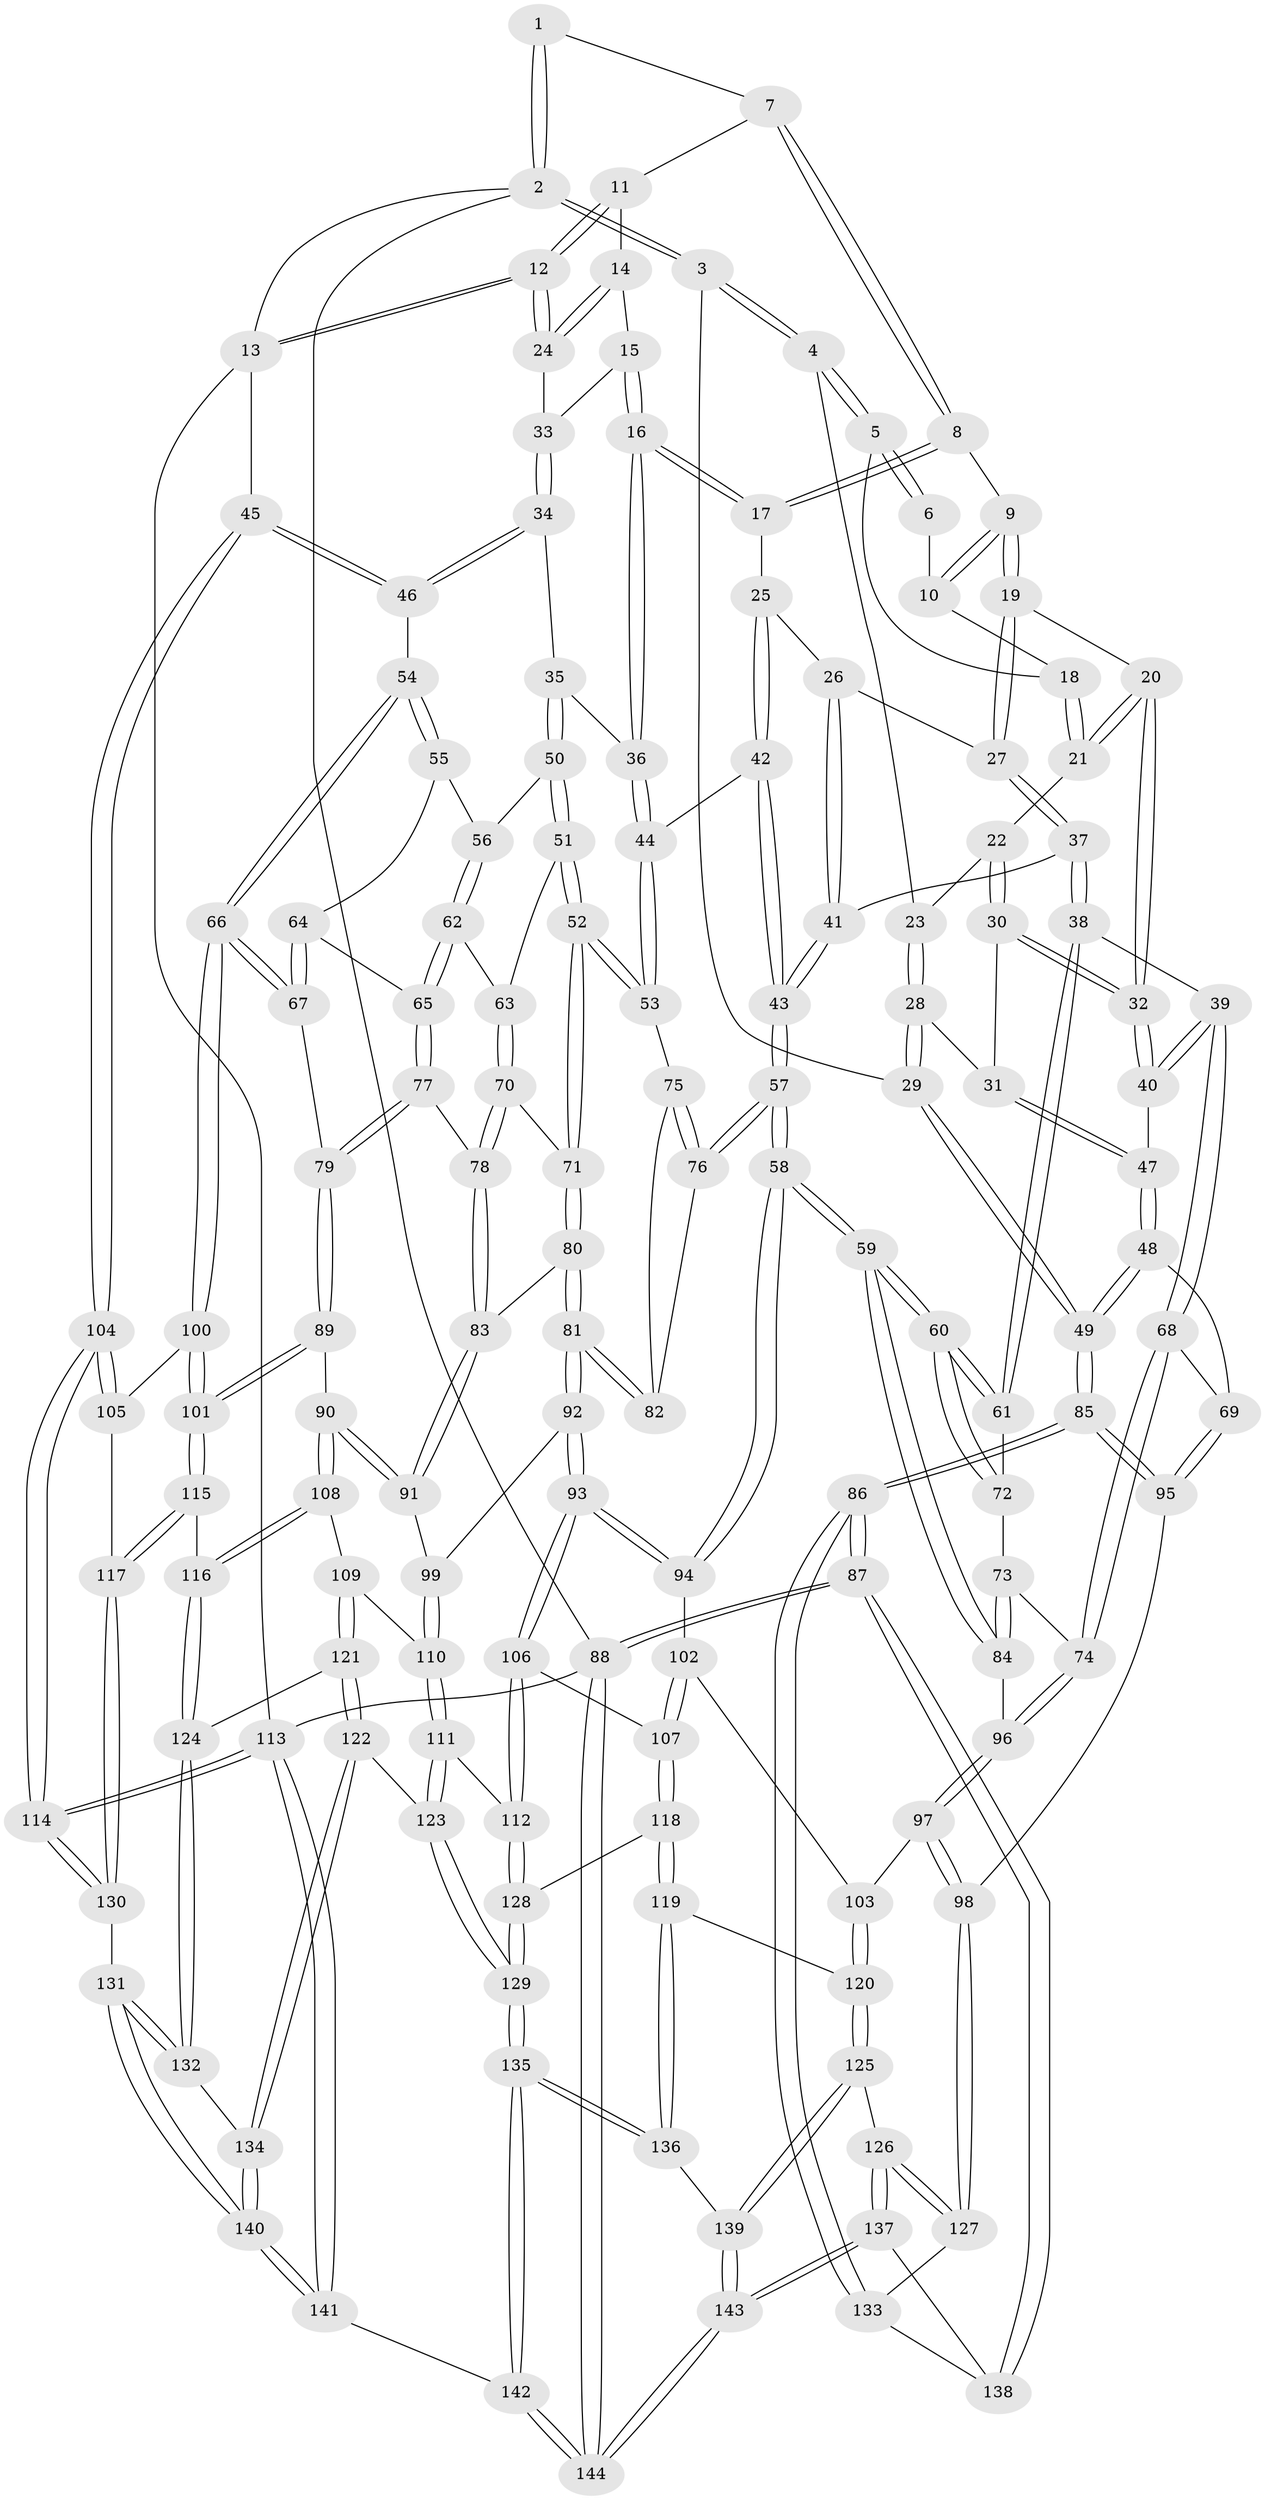 // Generated by graph-tools (version 1.1) at 2025/03/03/09/25 03:03:26]
// undirected, 144 vertices, 357 edges
graph export_dot {
graph [start="1"]
  node [color=gray90,style=filled];
  1 [pos="+0.1891062479821128+0"];
  2 [pos="+0+0"];
  3 [pos="+0+0.14848790958330707"];
  4 [pos="+0.11064597588307548+0.09365690615788358"];
  5 [pos="+0.12192589453301853+0.07234653657240517"];
  6 [pos="+0.1887945153746219+0"];
  7 [pos="+0.48712646885505917+0"];
  8 [pos="+0.45809708570708496+0.0629488921009277"];
  9 [pos="+0.3352889391746485+0.1152732117755929"];
  10 [pos="+0.26140212007500896+0.08519386350341253"];
  11 [pos="+0.5559477388891904+0"];
  12 [pos="+1+0"];
  13 [pos="+1+0"];
  14 [pos="+0.703754454682492+0.10309313866691121"];
  15 [pos="+0.6992934482811992+0.15074625033812936"];
  16 [pos="+0.6529465096441639+0.21936133158235915"];
  17 [pos="+0.49903923187341254+0.15427196486086275"];
  18 [pos="+0.24997261527123288+0.09256059287691144"];
  19 [pos="+0.2976082969618782+0.20678591254296125"];
  20 [pos="+0.29406808089913994+0.20697623869193488"];
  21 [pos="+0.21636840992419165+0.14874267470824354"];
  22 [pos="+0.14901192716490644+0.17182786947131626"];
  23 [pos="+0.14191351512246744+0.16122125868219242"];
  24 [pos="+1+0"];
  25 [pos="+0.462321876650185+0.2131613621296912"];
  26 [pos="+0.41472544658425065+0.23567403453195684"];
  27 [pos="+0.3132844615827595+0.22609271529166455"];
  28 [pos="+0+0.22905009390226905"];
  29 [pos="+0+0.16325550887883564"];
  30 [pos="+0.1498634024179115+0.2693959894388791"];
  31 [pos="+0+0.257335299577607"];
  32 [pos="+0.15683649305800693+0.27741368163242675"];
  33 [pos="+0.9098573568867251+0.14904027345520438"];
  34 [pos="+0.877901303825844+0.27927045329479894"];
  35 [pos="+0.6902830610634891+0.2937930596025101"];
  36 [pos="+0.6698568378265882+0.2733560504325179"];
  37 [pos="+0.3126444237755966+0.3465433299675189"];
  38 [pos="+0.23046255079865674+0.3713382211047962"];
  39 [pos="+0.2018906554262039+0.36451835631611945"];
  40 [pos="+0.17715862486384548+0.3432666763332001"];
  41 [pos="+0.35408071070983577+0.35739305398862803"];
  42 [pos="+0.48367729968154777+0.38751445897795056"];
  43 [pos="+0.424597474980857+0.41212869278141073"];
  44 [pos="+0.4961534709353246+0.3890779352986632"];
  45 [pos="+1+0.4590934203801287"];
  46 [pos="+1+0.4624295053401117"];
  47 [pos="+0.06828308336383888+0.4003910984627094"];
  48 [pos="+0.03162218913870266+0.4522824362393573"];
  49 [pos="+0+0.5036465164372246"];
  50 [pos="+0.6945629254330259+0.31993431492869684"];
  51 [pos="+0.6629833131973719+0.394955604423447"];
  52 [pos="+0.6116712038163661+0.4627966805415615"];
  53 [pos="+0.5567823939382092+0.454901289545613"];
  54 [pos="+0.9975491425284119+0.4646018871499595"];
  55 [pos="+0.7653195566921299+0.397194135282786"];
  56 [pos="+0.7200347746757721+0.3551131855006058"];
  57 [pos="+0.37884899551176515+0.5546994466864769"];
  58 [pos="+0.3785856344964482+0.5550573314180874"];
  59 [pos="+0.353584091120764+0.5467913438268828"];
  60 [pos="+0.3435148779005255+0.5387744741656889"];
  61 [pos="+0.2516600166702995+0.4203650999919497"];
  62 [pos="+0.7205086794669635+0.46808016806366654"];
  63 [pos="+0.6921471280438418+0.4585776099729791"];
  64 [pos="+0.7634607661863273+0.42797533167112195"];
  65 [pos="+0.7281693221422397+0.479004572507221"];
  66 [pos="+0.9779244377748162+0.48220861753368094"];
  67 [pos="+0.8047460445174541+0.5448957179579816"];
  68 [pos="+0.14609882985345077+0.5244071371312876"];
  69 [pos="+0.12714492218610524+0.5263988336968979"];
  70 [pos="+0.6462200518911605+0.5010028529112903"];
  71 [pos="+0.6359990700983223+0.49896021221147757"];
  72 [pos="+0.22636940995986865+0.5066391728399798"];
  73 [pos="+0.19457620084245866+0.5165730936189848"];
  74 [pos="+0.14708441969333513+0.5250101135625165"];
  75 [pos="+0.5555953277822326+0.4588083873318363"];
  76 [pos="+0.4585417322365804+0.542988869285809"];
  77 [pos="+0.7423469929705645+0.527899062433661"];
  78 [pos="+0.7109486662470645+0.5322731002906417"];
  79 [pos="+0.798220961016288+0.5485018367048403"];
  80 [pos="+0.607669038352879+0.5604793542823115"];
  81 [pos="+0.5741444394522874+0.5803260168491561"];
  82 [pos="+0.544056010011164+0.544670172098727"];
  83 [pos="+0.6690146792138157+0.5887940821595007"];
  84 [pos="+0.2758357634278631+0.5673558269223987"];
  85 [pos="+0+0.637652412950658"];
  86 [pos="+0+0.9727346313170186"];
  87 [pos="+0+1"];
  88 [pos="+0+1"];
  89 [pos="+0.7750984250377538+0.631844046118115"];
  90 [pos="+0.7223558578972582+0.6715975294262306"];
  91 [pos="+0.6776983375777323+0.648509199937248"];
  92 [pos="+0.5619730012352815+0.642517763968577"];
  93 [pos="+0.558972332590036+0.6446801735547263"];
  94 [pos="+0.37936294259398384+0.5605714673889689"];
  95 [pos="+0.018955340904149787+0.668986543255974"];
  96 [pos="+0.1974273156418337+0.5979699703451022"];
  97 [pos="+0.19338974378620483+0.695567942225573"];
  98 [pos="+0.13214339812858109+0.7425559109240113"];
  99 [pos="+0.6230110681318647+0.6569811438155528"];
  100 [pos="+0.9300610766245522+0.6313953979658173"];
  101 [pos="+0.8725414463771314+0.7060441132838784"];
  102 [pos="+0.37439273637117115+0.5909037735460465"];
  103 [pos="+0.2720751118670615+0.6931563260612802"];
  104 [pos="+1+0.7039668027572225"];
  105 [pos="+0.9937217211866269+0.7241434408015766"];
  106 [pos="+0.5244283409742135+0.7196600383500669"];
  107 [pos="+0.42820883807452964+0.7102868278483281"];
  108 [pos="+0.7221826028334244+0.693631051397619"];
  109 [pos="+0.7053885796331505+0.7208978132955591"];
  110 [pos="+0.630266127429879+0.7379693628181415"];
  111 [pos="+0.6030279728675062+0.7680688502979085"];
  112 [pos="+0.531898361904262+0.7351214928858669"];
  113 [pos="+1+1"];
  114 [pos="+1+1"];
  115 [pos="+0.8732057889459552+0.7545850135257239"];
  116 [pos="+0.8101311032905749+0.7725120416812867"];
  117 [pos="+0.9096517062198552+0.7875055520218393"];
  118 [pos="+0.3749830226339723+0.7981028746221236"];
  119 [pos="+0.3643949873107439+0.8050962518341994"];
  120 [pos="+0.35006819019839736+0.8013505405754404"];
  121 [pos="+0.7012494871075882+0.7732810234590057"];
  122 [pos="+0.6353720264103597+0.8300456376260098"];
  123 [pos="+0.6335075211979775+0.8287322414627026"];
  124 [pos="+0.7716452499793799+0.8208146348086852"];
  125 [pos="+0.20452121525311584+0.8585721318950809"];
  126 [pos="+0.18732677763052205+0.8490060900138486"];
  127 [pos="+0.13409351010322043+0.7597240030728223"];
  128 [pos="+0.5026840383875932+0.8275444927075498"];
  129 [pos="+0.5141802705556503+0.8550554659001828"];
  130 [pos="+0.9709580291725166+0.9492921418930508"];
  131 [pos="+0.7947791160587906+0.9098189306571535"];
  132 [pos="+0.7643010681890405+0.8670182953696477"];
  133 [pos="+0.04895734485239271+0.8390881062786868"];
  134 [pos="+0.6537159735804545+0.869672837795054"];
  135 [pos="+0.4893740581750029+1"];
  136 [pos="+0.3788507685193391+0.8817971081806677"];
  137 [pos="+0.10194968062842345+0.9371171319793168"];
  138 [pos="+0.07614469433520955+0.9360933217421168"];
  139 [pos="+0.25483308011581773+0.9618655600219296"];
  140 [pos="+0.5505408360971038+1"];
  141 [pos="+0.5500112316084049+1"];
  142 [pos="+0.5499367197233317+1"];
  143 [pos="+0.2607019296195318+1"];
  144 [pos="+0.26321182714749347+1"];
  1 -- 2;
  1 -- 2;
  1 -- 7;
  2 -- 3;
  2 -- 3;
  2 -- 13;
  2 -- 88;
  3 -- 4;
  3 -- 4;
  3 -- 29;
  4 -- 5;
  4 -- 5;
  4 -- 23;
  5 -- 6;
  5 -- 6;
  5 -- 18;
  6 -- 10;
  7 -- 8;
  7 -- 8;
  7 -- 11;
  8 -- 9;
  8 -- 17;
  8 -- 17;
  9 -- 10;
  9 -- 10;
  9 -- 19;
  9 -- 19;
  10 -- 18;
  11 -- 12;
  11 -- 12;
  11 -- 14;
  12 -- 13;
  12 -- 13;
  12 -- 24;
  12 -- 24;
  13 -- 45;
  13 -- 113;
  14 -- 15;
  14 -- 24;
  14 -- 24;
  15 -- 16;
  15 -- 16;
  15 -- 33;
  16 -- 17;
  16 -- 17;
  16 -- 36;
  16 -- 36;
  17 -- 25;
  18 -- 21;
  18 -- 21;
  19 -- 20;
  19 -- 27;
  19 -- 27;
  20 -- 21;
  20 -- 21;
  20 -- 32;
  20 -- 32;
  21 -- 22;
  22 -- 23;
  22 -- 30;
  22 -- 30;
  23 -- 28;
  23 -- 28;
  24 -- 33;
  25 -- 26;
  25 -- 42;
  25 -- 42;
  26 -- 27;
  26 -- 41;
  26 -- 41;
  27 -- 37;
  27 -- 37;
  28 -- 29;
  28 -- 29;
  28 -- 31;
  29 -- 49;
  29 -- 49;
  30 -- 31;
  30 -- 32;
  30 -- 32;
  31 -- 47;
  31 -- 47;
  32 -- 40;
  32 -- 40;
  33 -- 34;
  33 -- 34;
  34 -- 35;
  34 -- 46;
  34 -- 46;
  35 -- 36;
  35 -- 50;
  35 -- 50;
  36 -- 44;
  36 -- 44;
  37 -- 38;
  37 -- 38;
  37 -- 41;
  38 -- 39;
  38 -- 61;
  38 -- 61;
  39 -- 40;
  39 -- 40;
  39 -- 68;
  39 -- 68;
  40 -- 47;
  41 -- 43;
  41 -- 43;
  42 -- 43;
  42 -- 43;
  42 -- 44;
  43 -- 57;
  43 -- 57;
  44 -- 53;
  44 -- 53;
  45 -- 46;
  45 -- 46;
  45 -- 104;
  45 -- 104;
  46 -- 54;
  47 -- 48;
  47 -- 48;
  48 -- 49;
  48 -- 49;
  48 -- 69;
  49 -- 85;
  49 -- 85;
  50 -- 51;
  50 -- 51;
  50 -- 56;
  51 -- 52;
  51 -- 52;
  51 -- 63;
  52 -- 53;
  52 -- 53;
  52 -- 71;
  52 -- 71;
  53 -- 75;
  54 -- 55;
  54 -- 55;
  54 -- 66;
  54 -- 66;
  55 -- 56;
  55 -- 64;
  56 -- 62;
  56 -- 62;
  57 -- 58;
  57 -- 58;
  57 -- 76;
  57 -- 76;
  58 -- 59;
  58 -- 59;
  58 -- 94;
  58 -- 94;
  59 -- 60;
  59 -- 60;
  59 -- 84;
  59 -- 84;
  60 -- 61;
  60 -- 61;
  60 -- 72;
  60 -- 72;
  61 -- 72;
  62 -- 63;
  62 -- 65;
  62 -- 65;
  63 -- 70;
  63 -- 70;
  64 -- 65;
  64 -- 67;
  64 -- 67;
  65 -- 77;
  65 -- 77;
  66 -- 67;
  66 -- 67;
  66 -- 100;
  66 -- 100;
  67 -- 79;
  68 -- 69;
  68 -- 74;
  68 -- 74;
  69 -- 95;
  69 -- 95;
  70 -- 71;
  70 -- 78;
  70 -- 78;
  71 -- 80;
  71 -- 80;
  72 -- 73;
  73 -- 74;
  73 -- 84;
  73 -- 84;
  74 -- 96;
  74 -- 96;
  75 -- 76;
  75 -- 76;
  75 -- 82;
  76 -- 82;
  77 -- 78;
  77 -- 79;
  77 -- 79;
  78 -- 83;
  78 -- 83;
  79 -- 89;
  79 -- 89;
  80 -- 81;
  80 -- 81;
  80 -- 83;
  81 -- 82;
  81 -- 82;
  81 -- 92;
  81 -- 92;
  83 -- 91;
  83 -- 91;
  84 -- 96;
  85 -- 86;
  85 -- 86;
  85 -- 95;
  85 -- 95;
  86 -- 87;
  86 -- 87;
  86 -- 133;
  86 -- 133;
  87 -- 88;
  87 -- 88;
  87 -- 138;
  87 -- 138;
  88 -- 144;
  88 -- 144;
  88 -- 113;
  89 -- 90;
  89 -- 101;
  89 -- 101;
  90 -- 91;
  90 -- 91;
  90 -- 108;
  90 -- 108;
  91 -- 99;
  92 -- 93;
  92 -- 93;
  92 -- 99;
  93 -- 94;
  93 -- 94;
  93 -- 106;
  93 -- 106;
  94 -- 102;
  95 -- 98;
  96 -- 97;
  96 -- 97;
  97 -- 98;
  97 -- 98;
  97 -- 103;
  98 -- 127;
  98 -- 127;
  99 -- 110;
  99 -- 110;
  100 -- 101;
  100 -- 101;
  100 -- 105;
  101 -- 115;
  101 -- 115;
  102 -- 103;
  102 -- 107;
  102 -- 107;
  103 -- 120;
  103 -- 120;
  104 -- 105;
  104 -- 105;
  104 -- 114;
  104 -- 114;
  105 -- 117;
  106 -- 107;
  106 -- 112;
  106 -- 112;
  107 -- 118;
  107 -- 118;
  108 -- 109;
  108 -- 116;
  108 -- 116;
  109 -- 110;
  109 -- 121;
  109 -- 121;
  110 -- 111;
  110 -- 111;
  111 -- 112;
  111 -- 123;
  111 -- 123;
  112 -- 128;
  112 -- 128;
  113 -- 114;
  113 -- 114;
  113 -- 141;
  113 -- 141;
  114 -- 130;
  114 -- 130;
  115 -- 116;
  115 -- 117;
  115 -- 117;
  116 -- 124;
  116 -- 124;
  117 -- 130;
  117 -- 130;
  118 -- 119;
  118 -- 119;
  118 -- 128;
  119 -- 120;
  119 -- 136;
  119 -- 136;
  120 -- 125;
  120 -- 125;
  121 -- 122;
  121 -- 122;
  121 -- 124;
  122 -- 123;
  122 -- 134;
  122 -- 134;
  123 -- 129;
  123 -- 129;
  124 -- 132;
  124 -- 132;
  125 -- 126;
  125 -- 139;
  125 -- 139;
  126 -- 127;
  126 -- 127;
  126 -- 137;
  126 -- 137;
  127 -- 133;
  128 -- 129;
  128 -- 129;
  129 -- 135;
  129 -- 135;
  130 -- 131;
  131 -- 132;
  131 -- 132;
  131 -- 140;
  131 -- 140;
  132 -- 134;
  133 -- 138;
  134 -- 140;
  134 -- 140;
  135 -- 136;
  135 -- 136;
  135 -- 142;
  135 -- 142;
  136 -- 139;
  137 -- 138;
  137 -- 143;
  137 -- 143;
  139 -- 143;
  139 -- 143;
  140 -- 141;
  140 -- 141;
  141 -- 142;
  142 -- 144;
  142 -- 144;
  143 -- 144;
  143 -- 144;
}
